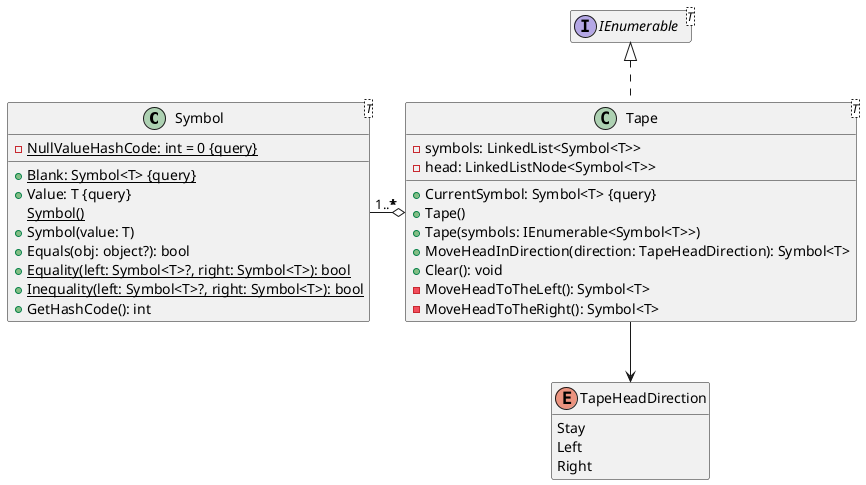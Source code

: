 @startuml classes

hide interface empty members
hide enum empty members

class "Symbol<T>" as Symbol {
    -{static} NullValueHashCode: int = 0 {query}
    +{method} {static} Blank: Symbol<T> {query}
    +{method} Value: T {query}
    {static} Symbol()
    +Symbol(value: T)
    +Equals(obj: object?): bool
    +{static} Equality(left: Symbol<T>?, right: Symbol<T>): bool
    +{static} Inequality(left: Symbol<T>?, right: Symbol<T>): bool
    +GetHashCode(): int
}

enum TapeHeadDirection {
    Stay
    Left
    Right
}

class "Tape<T>" as Tape {
    -symbols: LinkedList<Symbol<T>>
    -head: LinkedListNode<Symbol<T>>
    +{method} CurrentSymbol: Symbol<T> {query}
    +Tape()
    +Tape(symbols: IEnumerable<Symbol<T>>)
    +MoveHeadInDirection(direction: TapeHeadDirection): Symbol<T>
    +Clear(): void
    -MoveHeadToTheLeft(): Symbol<T>
    -MoveHeadToTheRight(): Symbol<T>
}

Tape "*" o-left- "1..*" Symbol
interface "IEnumerable<T>" as IEnumerable
IEnumerable <|.. Tape
Tape --> TapeHeadDirection

@enduml